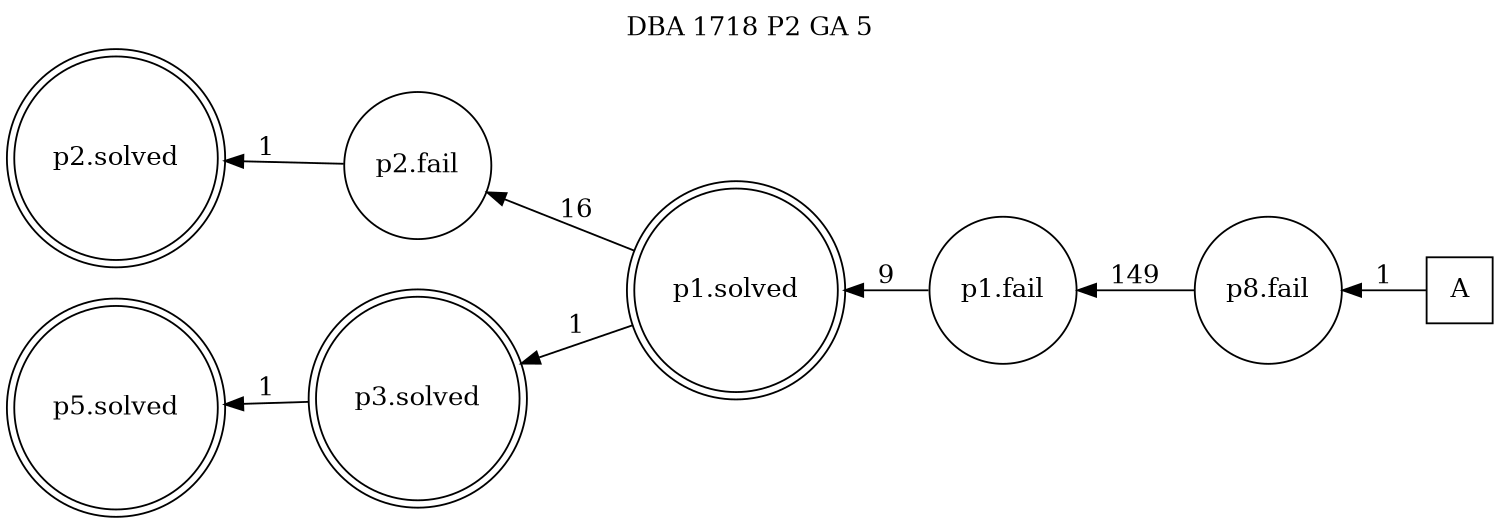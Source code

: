 digraph DBA_1718_P2_GA_5 {
labelloc="tl"
label= " DBA 1718 P2 GA 5 "
rankdir="RL";
graph [ size=" 10 , 10 !"]

"A" [shape="square" label="A"]
"p8.fail" [shape="circle" label="p8.fail"]
"p1.fail" [shape="circle" label="p1.fail"]
"p1.solved" [shape="doublecircle" label="p1.solved"]
"p2.fail" [shape="circle" label="p2.fail"]
"p2.solved" [shape="doublecircle" label="p2.solved"]
"p3.solved" [shape="doublecircle" label="p3.solved"]
"p5.solved" [shape="doublecircle" label="p5.solved"]
"A" -> "p8.fail" [ label=1]
"p8.fail" -> "p1.fail" [ label=149]
"p1.fail" -> "p1.solved" [ label=9]
"p1.solved" -> "p2.fail" [ label=16]
"p1.solved" -> "p3.solved" [ label=1]
"p2.fail" -> "p2.solved" [ label=1]
"p3.solved" -> "p5.solved" [ label=1]
}
